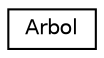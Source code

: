 digraph "Graphical Class Hierarchy"
{
  edge [fontname="Helvetica",fontsize="10",labelfontname="Helvetica",labelfontsize="10"];
  node [fontname="Helvetica",fontsize="10",shape=record];
  rankdir="LR";
  Node0 [label="Arbol",height=0.2,width=0.4,color="black", fillcolor="white", style="filled",URL="$class_arbol.html"];
}
